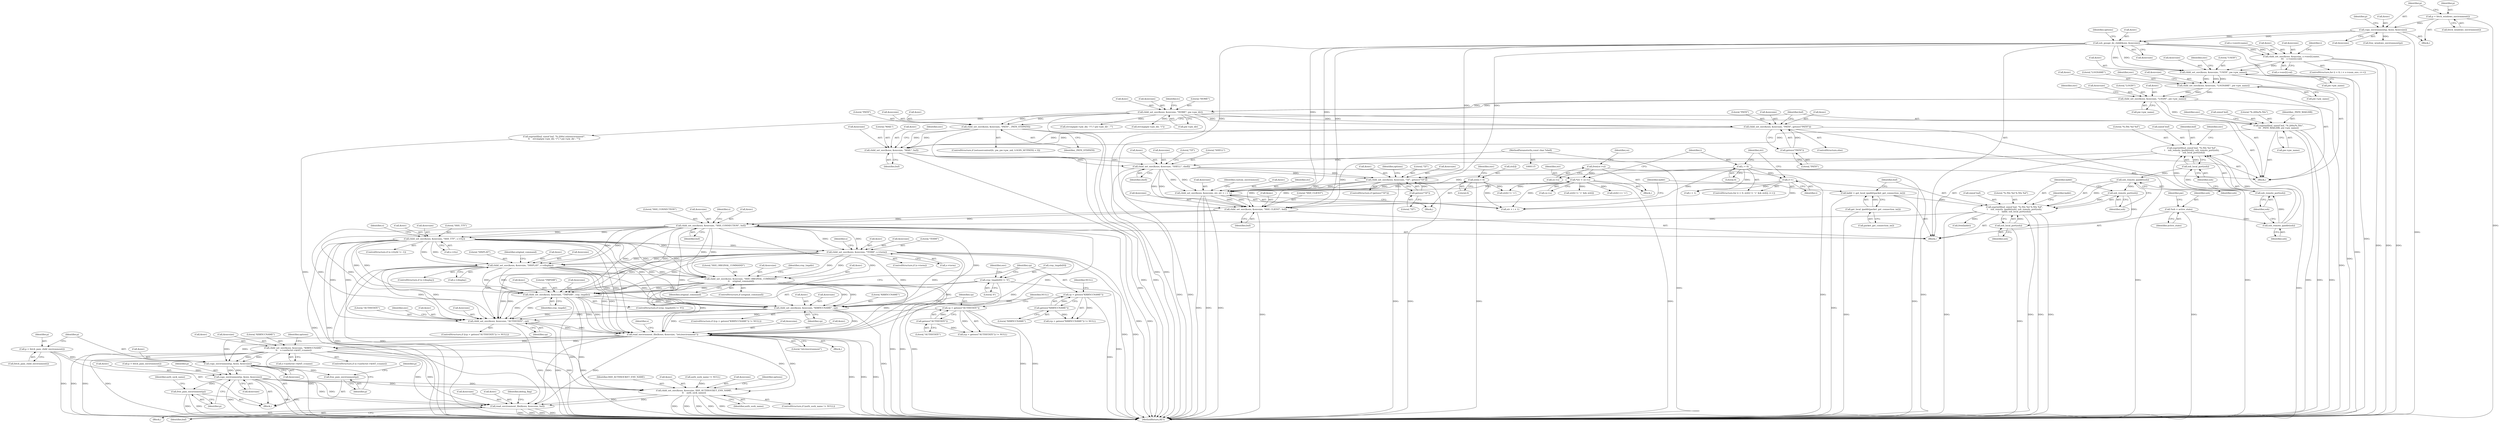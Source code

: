 digraph "0_mindrot_85bdcd7c92fe7ff133bbc4e10a65c91810f88755@API" {
"1000546" [label="(Call,copy_environment(p, &env, &envsize))"];
"1000543" [label="(Call,p = fetch_pam_child_environment())"];
"1000521" [label="(Call,child_set_env(&env, &envsize, \"KRB5CCNAME\",\n\t\t    s->authctxt->krb5_ccname))"];
"1000509" [label="(Call,read_environment_file(&env, &envsize, \"/etc/environment\"))"];
"1000502" [label="(Call,child_set_env(&env, &envsize, \"AUTHSTATE\", cp))"];
"1000406" [label="(Call,child_set_env(&env, &envsize, \"SSH_CONNECTION\", buf))"];
"1000381" [label="(Call,child_set_env(&env, &envsize, \"SSH_CLIENT\", buf))"];
"1000348" [label="(Call,child_set_env(&env, &envsize, str, str + i + 1))"];
"1000284" [label="(Call,child_set_env(&env, &envsize, \"SHELL\", shell))"];
"1000277" [label="(Call,child_set_env(&env, &envsize, \"MAIL\", buf))"];
"1000252" [label="(Call,child_set_env(&env, &envsize, \"PATH\", _PATH_STDPATH))"];
"1000233" [label="(Call,child_set_env(&env, &envsize, \"HOME\", pw->pw_dir))"];
"1000224" [label="(Call,child_set_env(&env, &envsize, \"LOGIN\", pw->pw_name))"];
"1000215" [label="(Call,child_set_env(&env, &envsize, \"LOGNAME\", pw->pw_name))"];
"1000206" [label="(Call,child_set_env(&env, &envsize, \"USER\", pw->pw_name))"];
"1000187" [label="(Call,child_set_env(&env, &envsize, s->env[i].name,\n\t\t\t    s->env[i].val))"];
"1000165" [label="(Call,ssh_gssapi_do_child(&env, &envsize))"];
"1000157" [label="(Call,copy_environment(p, &env, &envsize))"];
"1000154" [label="(Call,p = fetch_windows_environment())"];
"1000260" [label="(Call,child_set_env(&env, &envsize, \"PATH\", getenv(\"PATH\")))"];
"1000266" [label="(Call,getenv(\"PATH\"))"];
"1000268" [label="(Call,snprintf(buf, sizeof buf, \"%.200s/%.50s\",\n\t\t\t _PATH_MAILDIR, pw->pw_name))"];
"1000117" [label="(MethodParameterIn,const char *shell)"];
"1000294" [label="(Call,child_set_env(&env, &envsize, \"TZ\", getenv(\"TZ\")))"];
"1000300" [label="(Call,getenv(\"TZ\"))"];
"1000343" [label="(Call,str[i] = 0)"];
"1000316" [label="(Call,*str = ce->s)"];
"1000364" [label="(Call,free(ce->s))"];
"1000322" [label="(Call,i = 0)"];
"1000334" [label="(Call,i++)"];
"1000370" [label="(Call,snprintf(buf, sizeof buf, \"%.50s %d %d\",\n\t    ssh_remote_ipaddr(ssh), ssh_remote_port(ssh),\n\t    ssh_local_port(ssh)))"];
"1000375" [label="(Call,ssh_remote_ipaddr(ssh))"];
"1000120" [label="(Call,*ssh = active_state)"];
"1000377" [label="(Call,ssh_remote_port(ssh))"];
"1000379" [label="(Call,ssh_local_port(ssh))"];
"1000392" [label="(Call,snprintf(buf, sizeof buf, \"%.50s %d %.50s %d\",\n\t    ssh_remote_ipaddr(ssh), ssh_remote_port(ssh),\n\t    laddr, ssh_local_port(ssh)))"];
"1000397" [label="(Call,ssh_remote_ipaddr(ssh))"];
"1000399" [label="(Call,ssh_remote_port(ssh))"];
"1000388" [label="(Call,laddr = get_local_ipaddr(packet_get_connection_in()))"];
"1000390" [label="(Call,get_local_ipaddr(packet_get_connection_in()))"];
"1000402" [label="(Call,ssh_local_port(ssh))"];
"1000433" [label="(Call,child_set_env(&env, &envsize, \"TERM\", s->term))"];
"1000420" [label="(Call,child_set_env(&env, &envsize, \"SSH_TTY\", s->tty))"];
"1000446" [label="(Call,child_set_env(&env, &envsize, \"DISPLAY\", s->display))"];
"1000470" [label="(Call,child_set_env(&env, &envsize, \"TMPDIR\", cray_tmpdir))"];
"1000457" [label="(Call,child_set_env(&env, &envsize, \"SSH_ORIGINAL_COMMAND\",\n\t\t    original_command))"];
"1000465" [label="(Call,cray_tmpdir[0] != '\0')"];
"1000486" [label="(Call,child_set_env(&env, &envsize, \"KRB5CCNAME\", cp))"];
"1000481" [label="(Call,cp = getenv(\"KRB5CCNAME\"))"];
"1000483" [label="(Call,getenv(\"KRB5CCNAME\"))"];
"1000497" [label="(Call,cp = getenv(\"AUTHSTATE\"))"];
"1000499" [label="(Call,getenv(\"AUTHSTATE\"))"];
"1000552" [label="(Call,free_pam_environment(p))"];
"1000557" [label="(Call,copy_environment(p, &env, &envsize))"];
"1000563" [label="(Call,free_pam_environment(p))"];
"1000569" [label="(Call,child_set_env(&env, &envsize, SSH_AUTHSOCKET_ENV_NAME,\n\t\t    auth_sock_name))"];
"1000601" [label="(Call,read_environment_file(&env, &envsize, buf))"];
"1000449" [label="(Call,&envsize)"];
"1000508" [label="(Identifier,cp)"];
"1000175" [label="(Block,)"];
"1000491" [label="(Literal,\"KRB5CCNAME\")"];
"1000350" [label="(Identifier,env)"];
"1000416" [label="(Identifier,s)"];
"1000161" [label="(Call,&envsize)"];
"1000295" [label="(Call,&env)"];
"1000507" [label="(Literal,\"AUTHSTATE\")"];
"1000305" [label="(Identifier,options)"];
"1000407" [label="(Call,&env)"];
"1000159" [label="(Call,&env)"];
"1000466" [label="(Call,cray_tmpdir[0])"];
"1000233" [label="(Call,child_set_env(&env, &envsize, \"HOME\", pw->pw_dir))"];
"1000235" [label="(Identifier,env)"];
"1000413" [label="(ControlStructure,if (s->ttyfd != -1))"];
"1000120" [label="(Call,*ssh = active_state)"];
"1000552" [label="(Call,free_pam_environment(p))"];
"1000253" [label="(Call,&env)"];
"1000190" [label="(Call,&envsize)"];
"1000431" [label="(Identifier,s)"];
"1000274" [label="(Call,pw->pw_name)"];
"1000374" [label="(Literal,\"%.50s %d %d\")"];
"1000458" [label="(Call,&env)"];
"1000483" [label="(Call,getenv(\"KRB5CCNAME\"))"];
"1000527" [label="(Call,s->authctxt->krb5_ccname)"];
"1000585" [label="(Block,)"];
"1000514" [label="(Literal,\"/etc/environment\")"];
"1000382" [label="(Call,&env)"];
"1000273" [label="(Identifier,_PATH_MAILDIR)"];
"1000473" [label="(Call,&envsize)"];
"1000372" [label="(Call,sizeof buf)"];
"1000370" [label="(Call,snprintf(buf, sizeof buf, \"%.50s %d %d\",\n\t    ssh_remote_ipaddr(ssh), ssh_remote_port(ssh),\n\t    ssh_local_port(ssh)))"];
"1000212" [label="(Call,pw->pw_name)"];
"1000511" [label="(Identifier,env)"];
"1000269" [label="(Identifier,buf)"];
"1000220" [label="(Literal,\"LOGNAME\")"];
"1000209" [label="(Call,&envsize)"];
"1000347" [label="(Literal,0)"];
"1000500" [label="(Literal,\"AUTHSTATE\")"];
"1000567" [label="(Identifier,auth_sock_name)"];
"1000277" [label="(Call,child_set_env(&env, &envsize, \"MAIL\", buf))"];
"1000376" [label="(Identifier,ssh)"];
"1000421" [label="(Call,&env)"];
"1000242" [label="(ControlStructure,if (setusercontext(lc, pw, pw->pw_uid, LOGIN_SETPATH) < 0))"];
"1000279" [label="(Identifier,env)"];
"1000392" [label="(Call,snprintf(buf, sizeof buf, \"%.50s %d %.50s %d\",\n\t    ssh_remote_ipaddr(ssh), ssh_remote_port(ssh),\n\t    laddr, ssh_local_port(ssh)))"];
"1000234" [label="(Call,&env)"];
"1000403" [label="(Identifier,ssh)"];
"1000481" [label="(Call,cp = getenv(\"KRB5CCNAME\"))"];
"1000187" [label="(Call,child_set_env(&env, &envsize, s->env[i].name,\n\t\t\t    s->env[i].val))"];
"1000387" [label="(Identifier,buf)"];
"1000495" [label="(ControlStructure,if ((cp = getenv(\"AUTHSTATE\")) != NULL))"];
"1000294" [label="(Call,child_set_env(&env, &envsize, \"TZ\", getenv(\"TZ\")))"];
"1000351" [label="(Call,&envsize)"];
"1000343" [label="(Call,str[i] = 0)"];
"1000402" [label="(Call,ssh_local_port(ssh))"];
"1000393" [label="(Identifier,buf)"];
"1000482" [label="(Identifier,cp)"];
"1000462" [label="(Literal,\"SSH_ORIGINAL_COMMAND\")"];
"1000498" [label="(Identifier,cp)"];
"1000604" [label="(Call,&envsize)"];
"1000325" [label="(Call,str[i] != '=' && str[i])"];
"1000261" [label="(Call,&env)"];
"1000326" [label="(Call,str[i] != '=')"];
"1000122" [label="(Identifier,active_state)"];
"1000543" [label="(Call,p = fetch_pam_child_environment())"];
"1000155" [label="(Identifier,p)"];
"1000442" [label="(ControlStructure,if (s->display))"];
"1000545" [label="(Call,fetch_pam_child_environment())"];
"1000412" [label="(Identifier,buf)"];
"1000444" [label="(Identifier,s)"];
"1000570" [label="(Call,&env)"];
"1000548" [label="(Call,&env)"];
"1000217" [label="(Identifier,env)"];
"1000586" [label="(Call,snprintf(buf, sizeof buf, \"%.200s/.ssh/environment\",\n\t\t    strcmp(pw->pw_dir, \"/\") ? pw->pw_dir : \"\"))"];
"1000270" [label="(Call,sizeof buf)"];
"1000379" [label="(Call,ssh_local_port(ssh))"];
"1000334" [label="(Call,i++)"];
"1000360" [label="(Identifier,custom_environment)"];
"1000364" [label="(Call,free(ce->s))"];
"1000522" [label="(Call,&env)"];
"1000420" [label="(Call,child_set_env(&env, &envsize, \"SSH_TTY\", s->tty))"];
"1000206" [label="(Call,child_set_env(&env, &envsize, \"USER\", pw->pw_name))"];
"1000300" [label="(Call,getenv(\"TZ\"))"];
"1000559" [label="(Call,&env)"];
"1000521" [label="(Call,child_set_env(&env, &envsize, \"KRB5CCNAME\",\n\t\t    s->authctxt->krb5_ccname))"];
"1000524" [label="(Call,&envsize)"];
"1000121" [label="(Identifier,ssh)"];
"1000267" [label="(Literal,\"PATH\")"];
"1000566" [label="(Call,auth_sock_name != NULL)"];
"1000391" [label="(Call,packet_get_connection_in())"];
"1000471" [label="(Call,&env)"];
"1000280" [label="(Call,&envsize)"];
"1000258" [label="(Identifier,_PATH_STDPATH)"];
"1000555" [label="(Identifier,p)"];
"1000465" [label="(Call,cray_tmpdir[0] != '\0')"];
"1000323" [label="(Identifier,i)"];
"1000463" [label="(Identifier,original_command)"];
"1000398" [label="(Identifier,ssh)"];
"1000390" [label="(Call,get_local_ipaddr(packet_get_connection_in()))"];
"1000317" [label="(Identifier,str)"];
"1000165" [label="(Call,ssh_gssapi_do_child(&env, &envsize))"];
"1000575" [label="(Identifier,auth_sock_name)"];
"1000572" [label="(Call,&envsize)"];
"1000284" [label="(Call,child_set_env(&env, &envsize, \"SHELL\", shell))"];
"1000156" [label="(Call,fetch_windows_environment())"];
"1000399" [label="(Call,ssh_remote_port(ssh))"];
"1000434" [label="(Call,&env)"];
"1000553" [label="(Identifier,p)"];
"1000239" [label="(Call,pw->pw_dir)"];
"1000337" [label="(Call,str[i] == '=')"];
"1000265" [label="(Literal,\"PATH\")"];
"1000550" [label="(Call,&envsize)"];
"1000423" [label="(Call,&envsize)"];
"1000446" [label="(Call,child_set_env(&env, &envsize, \"DISPLAY\", s->display))"];
"1000546" [label="(Call,copy_environment(p, &env, &envsize))"];
"1000283" [label="(Identifier,buf)"];
"1000324" [label="(Literal,0)"];
"1000168" [label="(Call,&envsize)"];
"1000501" [label="(Identifier,NULL)"];
"1000452" [label="(Call,s->display)"];
"1000381" [label="(Call,child_set_env(&env, &envsize, \"SSH_CLIENT\", buf))"];
"1000502" [label="(Call,child_set_env(&env, &envsize, \"AUTHSTATE\", cp))"];
"1000557" [label="(Call,copy_environment(p, &env, &envsize))"];
"1000579" [label="(Identifier,options)"];
"1000460" [label="(Call,&envsize)"];
"1000164" [label="(Identifier,p)"];
"1000227" [label="(Call,&envsize)"];
"1000386" [label="(Literal,\"SSH_CLIENT\")"];
"1000547" [label="(Identifier,p)"];
"1000389" [label="(Identifier,laddr)"];
"1000236" [label="(Call,&envsize)"];
"1000154" [label="(Call,p = fetch_windows_environment())"];
"1000186" [label="(Identifier,i)"];
"1000230" [label="(Call,pw->pw_name)"];
"1000365" [label="(Call,ce->s)"];
"1000425" [label="(Literal,\"SSH_TTY\")"];
"1000475" [label="(Literal,\"TMPDIR\")"];
"1000406" [label="(Call,child_set_env(&env, &envsize, \"SSH_CONNECTION\", buf))"];
"1000263" [label="(Call,&envsize)"];
"1000499" [label="(Call,getenv(\"AUTHSTATE\"))"];
"1000404" [label="(Call,free(laddr))"];
"1000541" [label="(Block,)"];
"1000384" [label="(Call,&envsize)"];
"1000574" [label="(Identifier,SSH_AUTHSOCKET_ENV_NAME)"];
"1000371" [label="(Identifier,buf)"];
"1000375" [label="(Call,ssh_remote_ipaddr(ssh))"];
"1000479" [label="(ControlStructure,if ((cp = getenv(\"KRB5CCNAME\")) != NULL))"];
"1000342" [label="(Block,)"];
"1000401" [label="(Identifier,laddr)"];
"1000166" [label="(Call,&env)"];
"1000480" [label="(Call,(cp = getenv(\"KRB5CCNAME\")) != NULL)"];
"1000469" [label="(Literal,'\0')"];
"1000518" [label="(Identifier,s)"];
"1000405" [label="(Identifier,laddr)"];
"1000426" [label="(Call,s->tty)"];
"1000282" [label="(Literal,\"MAIL\")"];
"1000285" [label="(Call,&env)"];
"1000380" [label="(Identifier,ssh)"];
"1000492" [label="(Identifier,cp)"];
"1000526" [label="(Literal,\"KRB5CCNAME\")"];
"1000476" [label="(Identifier,cray_tmpdir)"];
"1000484" [label="(Literal,\"KRB5CCNAME\")"];
"1000377" [label="(Call,ssh_remote_port(ssh))"];
"1000260" [label="(Call,child_set_env(&env, &envsize, \"PATH\", getenv(\"PATH\")))"];
"1000497" [label="(Call,cp = getenv(\"AUTHSTATE\"))"];
"1000130" [label="(Identifier,pw)"];
"1000378" [label="(Identifier,ssh)"];
"1000554" [label="(Call,p = fetch_pam_environment())"];
"1000411" [label="(Literal,\"SSH_CONNECTION\")"];
"1000245" [label="(Identifier,lc)"];
"1000509" [label="(Call,read_environment_file(&env, &envsize, \"/etc/environment\"))"];
"1000564" [label="(Identifier,p)"];
"1000287" [label="(Call,&envsize)"];
"1000436" [label="(Call,&envsize)"];
"1000433" [label="(Call,child_set_env(&env, &envsize, \"TERM\", s->term))"];
"1000602" [label="(Call,&env)"];
"1000438" [label="(Literal,\"TERM\")"];
"1000349" [label="(Call,&env)"];
"1000229" [label="(Literal,\"LOGIN\")"];
"1000335" [label="(Identifier,i)"];
"1000344" [label="(Call,str[i])"];
"1000472" [label="(Identifier,env)"];
"1000173" [label="(Identifier,options)"];
"1000328" [label="(Identifier,str)"];
"1000301" [label="(Literal,\"TZ\")"];
"1000192" [label="(Call,s->env[i].name)"];
"1000400" [label="(Identifier,ssh)"];
"1000451" [label="(Literal,\"DISPLAY\")"];
"1000238" [label="(Literal,\"HOME\")"];
"1000272" [label="(Literal,\"%.200s/%.50s\")"];
"1000467" [label="(Identifier,cray_tmpdir)"];
"1000163" [label="(Call,free_windows_environment(p))"];
"1000199" [label="(Call,s->env[i].val)"];
"1000456" [label="(Identifier,original_command)"];
"1000158" [label="(Identifier,p)"];
"1000293" [label="(Literal,\"TZ\")"];
"1000394" [label="(Call,sizeof buf)"];
"1000544" [label="(Identifier,p)"];
"1000457" [label="(Call,child_set_env(&env, &envsize, \"SSH_ORIGINAL_COMMAND\",\n\t\t    original_command))"];
"1000224" [label="(Call,child_set_env(&env, &envsize, \"LOGIN\", pw->pw_name))"];
"1000211" [label="(Literal,\"USER\")"];
"1000356" [label="(Call,i + 1)"];
"1000383" [label="(Identifier,env)"];
"1000322" [label="(Call,i = 0)"];
"1000565" [label="(ControlStructure,if (auth_sock_name != NULL))"];
"1000591" [label="(Call,strcmp(pw->pw_dir, \"/\") ? pw->pw_dir : \"\")"];
"1000117" [label="(MethodParameterIn,const char *shell)"];
"1000226" [label="(Identifier,env)"];
"1000601" [label="(Call,read_environment_file(&env, &envsize, buf))"];
"1000321" [label="(ControlStructure,for (i = 0; str[i] != '=' && str[i]; i++))"];
"1000515" [label="(ControlStructure,if (s->authctxt->krb5_ccname))"];
"1000630" [label="(MethodReturn,RET)"];
"1000118" [label="(Block,)"];
"1000266" [label="(Call,getenv(\"PATH\"))"];
"1000289" [label="(Literal,\"SHELL\")"];
"1000512" [label="(Call,&envsize)"];
"1000409" [label="(Call,&envsize)"];
"1000218" [label="(Call,&envsize)"];
"1000176" [label="(ControlStructure,for (i = 0; i < s->num_env; i++))"];
"1000353" [label="(Identifier,str)"];
"1000318" [label="(Call,ce->s)"];
"1000493" [label="(Block,)"];
"1000503" [label="(Call,&env)"];
"1000216" [label="(Call,&env)"];
"1000558" [label="(Identifier,p)"];
"1000486" [label="(Call,child_set_env(&env, &envsize, \"KRB5CCNAME\", cp))"];
"1000487" [label="(Call,&env)"];
"1000606" [label="(Identifier,buf)"];
"1000278" [label="(Call,&env)"];
"1000569" [label="(Call,child_set_env(&env, &envsize, SSH_AUTHSOCKET_ENV_NAME,\n\t\t    auth_sock_name))"];
"1000489" [label="(Call,&envsize)"];
"1000221" [label="(Call,pw->pw_name)"];
"1000215" [label="(Call,child_set_env(&env, &envsize, \"LOGNAME\", pw->pw_name))"];
"1000447" [label="(Call,&env)"];
"1000608" [label="(Identifier,debug_flag)"];
"1000485" [label="(Identifier,NULL)"];
"1000369" [label="(Identifier,ce)"];
"1000157" [label="(Call,copy_environment(p, &env, &envsize))"];
"1000535" [label="(Identifier,options)"];
"1000257" [label="(Literal,\"PATH\")"];
"1000310" [label="(Block,)"];
"1000225" [label="(Call,&env)"];
"1000592" [label="(Call,strcmp(pw->pw_dir, \"/\"))"];
"1000510" [label="(Call,&env)"];
"1000207" [label="(Call,&env)"];
"1000464" [label="(ControlStructure,if (cray_tmpdir[0] != '\0'))"];
"1000397" [label="(Call,ssh_remote_ipaddr(ssh))"];
"1000299" [label="(Literal,\"TZ\")"];
"1000470" [label="(Call,child_set_env(&env, &envsize, \"TMPDIR\", cray_tmpdir))"];
"1000561" [label="(Call,&envsize)"];
"1000152" [label="(Block,)"];
"1000455" [label="(ControlStructure,if (original_command))"];
"1000297" [label="(Call,&envsize)"];
"1000388" [label="(Call,laddr = get_local_ipaddr(packet_get_connection_in()))"];
"1000429" [label="(ControlStructure,if (s->term))"];
"1000396" [label="(Literal,\"%.50s %d %.50s %d\")"];
"1000291" [label="(ControlStructure,if (getenv(\"TZ\")))"];
"1000505" [label="(Call,&envsize)"];
"1000348" [label="(Call,child_set_env(&env, &envsize, str, str + i + 1))"];
"1000286" [label="(Identifier,env)"];
"1000563" [label="(Call,free_pam_environment(p))"];
"1000290" [label="(Identifier,shell)"];
"1000259" [label="(ControlStructure,else)"];
"1000188" [label="(Call,&env)"];
"1000354" [label="(Call,str + i + 1)"];
"1000268" [label="(Call,snprintf(buf, sizeof buf, \"%.200s/%.50s\",\n\t\t\t _PATH_MAILDIR, pw->pw_name))"];
"1000316" [label="(Call,*str = ce->s)"];
"1000439" [label="(Call,s->term)"];
"1000252" [label="(Call,child_set_env(&env, &envsize, \"PATH\", _PATH_STDPATH))"];
"1000496" [label="(Call,(cp = getenv(\"AUTHSTATE\")) != NULL)"];
"1000255" [label="(Call,&envsize)"];
"1000546" -> "1000541"  [label="AST: "];
"1000546" -> "1000550"  [label="CFG: "];
"1000547" -> "1000546"  [label="AST: "];
"1000548" -> "1000546"  [label="AST: "];
"1000550" -> "1000546"  [label="AST: "];
"1000553" -> "1000546"  [label="CFG: "];
"1000543" -> "1000546"  [label="DDG: "];
"1000521" -> "1000546"  [label="DDG: "];
"1000521" -> "1000546"  [label="DDG: "];
"1000509" -> "1000546"  [label="DDG: "];
"1000509" -> "1000546"  [label="DDG: "];
"1000546" -> "1000552"  [label="DDG: "];
"1000546" -> "1000557"  [label="DDG: "];
"1000546" -> "1000557"  [label="DDG: "];
"1000543" -> "1000541"  [label="AST: "];
"1000543" -> "1000545"  [label="CFG: "];
"1000544" -> "1000543"  [label="AST: "];
"1000545" -> "1000543"  [label="AST: "];
"1000547" -> "1000543"  [label="CFG: "];
"1000543" -> "1000630"  [label="DDG: "];
"1000521" -> "1000515"  [label="AST: "];
"1000521" -> "1000527"  [label="CFG: "];
"1000522" -> "1000521"  [label="AST: "];
"1000524" -> "1000521"  [label="AST: "];
"1000526" -> "1000521"  [label="AST: "];
"1000527" -> "1000521"  [label="AST: "];
"1000535" -> "1000521"  [label="CFG: "];
"1000521" -> "1000630"  [label="DDG: "];
"1000521" -> "1000630"  [label="DDG: "];
"1000521" -> "1000630"  [label="DDG: "];
"1000521" -> "1000630"  [label="DDG: "];
"1000509" -> "1000521"  [label="DDG: "];
"1000509" -> "1000521"  [label="DDG: "];
"1000521" -> "1000569"  [label="DDG: "];
"1000521" -> "1000569"  [label="DDG: "];
"1000521" -> "1000601"  [label="DDG: "];
"1000521" -> "1000601"  [label="DDG: "];
"1000509" -> "1000493"  [label="AST: "];
"1000509" -> "1000514"  [label="CFG: "];
"1000510" -> "1000509"  [label="AST: "];
"1000512" -> "1000509"  [label="AST: "];
"1000514" -> "1000509"  [label="AST: "];
"1000518" -> "1000509"  [label="CFG: "];
"1000509" -> "1000630"  [label="DDG: "];
"1000509" -> "1000630"  [label="DDG: "];
"1000509" -> "1000630"  [label="DDG: "];
"1000502" -> "1000509"  [label="DDG: "];
"1000502" -> "1000509"  [label="DDG: "];
"1000406" -> "1000509"  [label="DDG: "];
"1000406" -> "1000509"  [label="DDG: "];
"1000433" -> "1000509"  [label="DDG: "];
"1000433" -> "1000509"  [label="DDG: "];
"1000446" -> "1000509"  [label="DDG: "];
"1000446" -> "1000509"  [label="DDG: "];
"1000470" -> "1000509"  [label="DDG: "];
"1000470" -> "1000509"  [label="DDG: "];
"1000486" -> "1000509"  [label="DDG: "];
"1000486" -> "1000509"  [label="DDG: "];
"1000420" -> "1000509"  [label="DDG: "];
"1000420" -> "1000509"  [label="DDG: "];
"1000457" -> "1000509"  [label="DDG: "];
"1000457" -> "1000509"  [label="DDG: "];
"1000509" -> "1000569"  [label="DDG: "];
"1000509" -> "1000569"  [label="DDG: "];
"1000509" -> "1000601"  [label="DDG: "];
"1000509" -> "1000601"  [label="DDG: "];
"1000502" -> "1000495"  [label="AST: "];
"1000502" -> "1000508"  [label="CFG: "];
"1000503" -> "1000502"  [label="AST: "];
"1000505" -> "1000502"  [label="AST: "];
"1000507" -> "1000502"  [label="AST: "];
"1000508" -> "1000502"  [label="AST: "];
"1000511" -> "1000502"  [label="CFG: "];
"1000502" -> "1000630"  [label="DDG: "];
"1000502" -> "1000630"  [label="DDG: "];
"1000406" -> "1000502"  [label="DDG: "];
"1000406" -> "1000502"  [label="DDG: "];
"1000433" -> "1000502"  [label="DDG: "];
"1000433" -> "1000502"  [label="DDG: "];
"1000446" -> "1000502"  [label="DDG: "];
"1000446" -> "1000502"  [label="DDG: "];
"1000470" -> "1000502"  [label="DDG: "];
"1000470" -> "1000502"  [label="DDG: "];
"1000486" -> "1000502"  [label="DDG: "];
"1000486" -> "1000502"  [label="DDG: "];
"1000420" -> "1000502"  [label="DDG: "];
"1000420" -> "1000502"  [label="DDG: "];
"1000457" -> "1000502"  [label="DDG: "];
"1000457" -> "1000502"  [label="DDG: "];
"1000497" -> "1000502"  [label="DDG: "];
"1000406" -> "1000118"  [label="AST: "];
"1000406" -> "1000412"  [label="CFG: "];
"1000407" -> "1000406"  [label="AST: "];
"1000409" -> "1000406"  [label="AST: "];
"1000411" -> "1000406"  [label="AST: "];
"1000412" -> "1000406"  [label="AST: "];
"1000416" -> "1000406"  [label="CFG: "];
"1000406" -> "1000630"  [label="DDG: "];
"1000406" -> "1000630"  [label="DDG: "];
"1000381" -> "1000406"  [label="DDG: "];
"1000381" -> "1000406"  [label="DDG: "];
"1000392" -> "1000406"  [label="DDG: "];
"1000406" -> "1000420"  [label="DDG: "];
"1000406" -> "1000420"  [label="DDG: "];
"1000406" -> "1000433"  [label="DDG: "];
"1000406" -> "1000433"  [label="DDG: "];
"1000406" -> "1000446"  [label="DDG: "];
"1000406" -> "1000446"  [label="DDG: "];
"1000406" -> "1000457"  [label="DDG: "];
"1000406" -> "1000457"  [label="DDG: "];
"1000406" -> "1000470"  [label="DDG: "];
"1000406" -> "1000470"  [label="DDG: "];
"1000406" -> "1000486"  [label="DDG: "];
"1000406" -> "1000486"  [label="DDG: "];
"1000381" -> "1000118"  [label="AST: "];
"1000381" -> "1000387"  [label="CFG: "];
"1000382" -> "1000381"  [label="AST: "];
"1000384" -> "1000381"  [label="AST: "];
"1000386" -> "1000381"  [label="AST: "];
"1000387" -> "1000381"  [label="AST: "];
"1000389" -> "1000381"  [label="CFG: "];
"1000381" -> "1000630"  [label="DDG: "];
"1000348" -> "1000381"  [label="DDG: "];
"1000348" -> "1000381"  [label="DDG: "];
"1000284" -> "1000381"  [label="DDG: "];
"1000284" -> "1000381"  [label="DDG: "];
"1000165" -> "1000381"  [label="DDG: "];
"1000165" -> "1000381"  [label="DDG: "];
"1000294" -> "1000381"  [label="DDG: "];
"1000294" -> "1000381"  [label="DDG: "];
"1000370" -> "1000381"  [label="DDG: "];
"1000348" -> "1000342"  [label="AST: "];
"1000348" -> "1000354"  [label="CFG: "];
"1000349" -> "1000348"  [label="AST: "];
"1000351" -> "1000348"  [label="AST: "];
"1000353" -> "1000348"  [label="AST: "];
"1000354" -> "1000348"  [label="AST: "];
"1000360" -> "1000348"  [label="CFG: "];
"1000348" -> "1000630"  [label="DDG: "];
"1000348" -> "1000630"  [label="DDG: "];
"1000348" -> "1000630"  [label="DDG: "];
"1000284" -> "1000348"  [label="DDG: "];
"1000284" -> "1000348"  [label="DDG: "];
"1000165" -> "1000348"  [label="DDG: "];
"1000165" -> "1000348"  [label="DDG: "];
"1000294" -> "1000348"  [label="DDG: "];
"1000294" -> "1000348"  [label="DDG: "];
"1000343" -> "1000348"  [label="DDG: "];
"1000316" -> "1000348"  [label="DDG: "];
"1000322" -> "1000348"  [label="DDG: "];
"1000334" -> "1000348"  [label="DDG: "];
"1000284" -> "1000175"  [label="AST: "];
"1000284" -> "1000290"  [label="CFG: "];
"1000285" -> "1000284"  [label="AST: "];
"1000287" -> "1000284"  [label="AST: "];
"1000289" -> "1000284"  [label="AST: "];
"1000290" -> "1000284"  [label="AST: "];
"1000293" -> "1000284"  [label="CFG: "];
"1000284" -> "1000630"  [label="DDG: "];
"1000284" -> "1000630"  [label="DDG: "];
"1000277" -> "1000284"  [label="DDG: "];
"1000277" -> "1000284"  [label="DDG: "];
"1000117" -> "1000284"  [label="DDG: "];
"1000284" -> "1000294"  [label="DDG: "];
"1000284" -> "1000294"  [label="DDG: "];
"1000277" -> "1000175"  [label="AST: "];
"1000277" -> "1000283"  [label="CFG: "];
"1000278" -> "1000277"  [label="AST: "];
"1000280" -> "1000277"  [label="AST: "];
"1000282" -> "1000277"  [label="AST: "];
"1000283" -> "1000277"  [label="AST: "];
"1000286" -> "1000277"  [label="CFG: "];
"1000277" -> "1000630"  [label="DDG: "];
"1000252" -> "1000277"  [label="DDG: "];
"1000252" -> "1000277"  [label="DDG: "];
"1000260" -> "1000277"  [label="DDG: "];
"1000260" -> "1000277"  [label="DDG: "];
"1000268" -> "1000277"  [label="DDG: "];
"1000252" -> "1000242"  [label="AST: "];
"1000252" -> "1000258"  [label="CFG: "];
"1000253" -> "1000252"  [label="AST: "];
"1000255" -> "1000252"  [label="AST: "];
"1000257" -> "1000252"  [label="AST: "];
"1000258" -> "1000252"  [label="AST: "];
"1000269" -> "1000252"  [label="CFG: "];
"1000252" -> "1000630"  [label="DDG: "];
"1000252" -> "1000630"  [label="DDG: "];
"1000233" -> "1000252"  [label="DDG: "];
"1000233" -> "1000252"  [label="DDG: "];
"1000233" -> "1000175"  [label="AST: "];
"1000233" -> "1000239"  [label="CFG: "];
"1000234" -> "1000233"  [label="AST: "];
"1000236" -> "1000233"  [label="AST: "];
"1000238" -> "1000233"  [label="AST: "];
"1000239" -> "1000233"  [label="AST: "];
"1000245" -> "1000233"  [label="CFG: "];
"1000233" -> "1000630"  [label="DDG: "];
"1000233" -> "1000630"  [label="DDG: "];
"1000224" -> "1000233"  [label="DDG: "];
"1000224" -> "1000233"  [label="DDG: "];
"1000233" -> "1000260"  [label="DDG: "];
"1000233" -> "1000260"  [label="DDG: "];
"1000233" -> "1000586"  [label="DDG: "];
"1000233" -> "1000592"  [label="DDG: "];
"1000233" -> "1000591"  [label="DDG: "];
"1000224" -> "1000175"  [label="AST: "];
"1000224" -> "1000230"  [label="CFG: "];
"1000225" -> "1000224"  [label="AST: "];
"1000227" -> "1000224"  [label="AST: "];
"1000229" -> "1000224"  [label="AST: "];
"1000230" -> "1000224"  [label="AST: "];
"1000235" -> "1000224"  [label="CFG: "];
"1000224" -> "1000630"  [label="DDG: "];
"1000215" -> "1000224"  [label="DDG: "];
"1000215" -> "1000224"  [label="DDG: "];
"1000215" -> "1000224"  [label="DDG: "];
"1000224" -> "1000268"  [label="DDG: "];
"1000215" -> "1000175"  [label="AST: "];
"1000215" -> "1000221"  [label="CFG: "];
"1000216" -> "1000215"  [label="AST: "];
"1000218" -> "1000215"  [label="AST: "];
"1000220" -> "1000215"  [label="AST: "];
"1000221" -> "1000215"  [label="AST: "];
"1000226" -> "1000215"  [label="CFG: "];
"1000215" -> "1000630"  [label="DDG: "];
"1000206" -> "1000215"  [label="DDG: "];
"1000206" -> "1000215"  [label="DDG: "];
"1000206" -> "1000215"  [label="DDG: "];
"1000206" -> "1000175"  [label="AST: "];
"1000206" -> "1000212"  [label="CFG: "];
"1000207" -> "1000206"  [label="AST: "];
"1000209" -> "1000206"  [label="AST: "];
"1000211" -> "1000206"  [label="AST: "];
"1000212" -> "1000206"  [label="AST: "];
"1000217" -> "1000206"  [label="CFG: "];
"1000206" -> "1000630"  [label="DDG: "];
"1000187" -> "1000206"  [label="DDG: "];
"1000187" -> "1000206"  [label="DDG: "];
"1000165" -> "1000206"  [label="DDG: "];
"1000165" -> "1000206"  [label="DDG: "];
"1000187" -> "1000176"  [label="AST: "];
"1000187" -> "1000199"  [label="CFG: "];
"1000188" -> "1000187"  [label="AST: "];
"1000190" -> "1000187"  [label="AST: "];
"1000192" -> "1000187"  [label="AST: "];
"1000199" -> "1000187"  [label="AST: "];
"1000186" -> "1000187"  [label="CFG: "];
"1000187" -> "1000630"  [label="DDG: "];
"1000187" -> "1000630"  [label="DDG: "];
"1000187" -> "1000630"  [label="DDG: "];
"1000165" -> "1000187"  [label="DDG: "];
"1000165" -> "1000187"  [label="DDG: "];
"1000165" -> "1000118"  [label="AST: "];
"1000165" -> "1000168"  [label="CFG: "];
"1000166" -> "1000165"  [label="AST: "];
"1000168" -> "1000165"  [label="AST: "];
"1000173" -> "1000165"  [label="CFG: "];
"1000165" -> "1000630"  [label="DDG: "];
"1000157" -> "1000165"  [label="DDG: "];
"1000157" -> "1000165"  [label="DDG: "];
"1000165" -> "1000294"  [label="DDG: "];
"1000165" -> "1000294"  [label="DDG: "];
"1000157" -> "1000152"  [label="AST: "];
"1000157" -> "1000161"  [label="CFG: "];
"1000158" -> "1000157"  [label="AST: "];
"1000159" -> "1000157"  [label="AST: "];
"1000161" -> "1000157"  [label="AST: "];
"1000164" -> "1000157"  [label="CFG: "];
"1000157" -> "1000630"  [label="DDG: "];
"1000154" -> "1000157"  [label="DDG: "];
"1000157" -> "1000163"  [label="DDG: "];
"1000154" -> "1000152"  [label="AST: "];
"1000154" -> "1000156"  [label="CFG: "];
"1000155" -> "1000154"  [label="AST: "];
"1000156" -> "1000154"  [label="AST: "];
"1000158" -> "1000154"  [label="CFG: "];
"1000154" -> "1000630"  [label="DDG: "];
"1000260" -> "1000259"  [label="AST: "];
"1000260" -> "1000266"  [label="CFG: "];
"1000261" -> "1000260"  [label="AST: "];
"1000263" -> "1000260"  [label="AST: "];
"1000265" -> "1000260"  [label="AST: "];
"1000266" -> "1000260"  [label="AST: "];
"1000269" -> "1000260"  [label="CFG: "];
"1000260" -> "1000630"  [label="DDG: "];
"1000260" -> "1000630"  [label="DDG: "];
"1000266" -> "1000260"  [label="DDG: "];
"1000266" -> "1000267"  [label="CFG: "];
"1000267" -> "1000266"  [label="AST: "];
"1000268" -> "1000175"  [label="AST: "];
"1000268" -> "1000274"  [label="CFG: "];
"1000269" -> "1000268"  [label="AST: "];
"1000270" -> "1000268"  [label="AST: "];
"1000272" -> "1000268"  [label="AST: "];
"1000273" -> "1000268"  [label="AST: "];
"1000274" -> "1000268"  [label="AST: "];
"1000279" -> "1000268"  [label="CFG: "];
"1000268" -> "1000630"  [label="DDG: "];
"1000268" -> "1000630"  [label="DDG: "];
"1000268" -> "1000630"  [label="DDG: "];
"1000117" -> "1000115"  [label="AST: "];
"1000117" -> "1000630"  [label="DDG: "];
"1000294" -> "1000291"  [label="AST: "];
"1000294" -> "1000300"  [label="CFG: "];
"1000295" -> "1000294"  [label="AST: "];
"1000297" -> "1000294"  [label="AST: "];
"1000299" -> "1000294"  [label="AST: "];
"1000300" -> "1000294"  [label="AST: "];
"1000305" -> "1000294"  [label="CFG: "];
"1000294" -> "1000630"  [label="DDG: "];
"1000294" -> "1000630"  [label="DDG: "];
"1000300" -> "1000294"  [label="DDG: "];
"1000300" -> "1000301"  [label="CFG: "];
"1000301" -> "1000300"  [label="AST: "];
"1000343" -> "1000342"  [label="AST: "];
"1000343" -> "1000347"  [label="CFG: "];
"1000344" -> "1000343"  [label="AST: "];
"1000347" -> "1000343"  [label="AST: "];
"1000350" -> "1000343"  [label="CFG: "];
"1000343" -> "1000630"  [label="DDG: "];
"1000343" -> "1000326"  [label="DDG: "];
"1000343" -> "1000354"  [label="DDG: "];
"1000316" -> "1000310"  [label="AST: "];
"1000316" -> "1000318"  [label="CFG: "];
"1000317" -> "1000316"  [label="AST: "];
"1000318" -> "1000316"  [label="AST: "];
"1000323" -> "1000316"  [label="CFG: "];
"1000316" -> "1000630"  [label="DDG: "];
"1000364" -> "1000316"  [label="DDG: "];
"1000316" -> "1000326"  [label="DDG: "];
"1000316" -> "1000325"  [label="DDG: "];
"1000316" -> "1000337"  [label="DDG: "];
"1000316" -> "1000354"  [label="DDG: "];
"1000364" -> "1000310"  [label="AST: "];
"1000364" -> "1000365"  [label="CFG: "];
"1000365" -> "1000364"  [label="AST: "];
"1000369" -> "1000364"  [label="CFG: "];
"1000364" -> "1000630"  [label="DDG: "];
"1000322" -> "1000321"  [label="AST: "];
"1000322" -> "1000324"  [label="CFG: "];
"1000323" -> "1000322"  [label="AST: "];
"1000324" -> "1000322"  [label="AST: "];
"1000328" -> "1000322"  [label="CFG: "];
"1000322" -> "1000630"  [label="DDG: "];
"1000322" -> "1000334"  [label="DDG: "];
"1000322" -> "1000354"  [label="DDG: "];
"1000322" -> "1000356"  [label="DDG: "];
"1000334" -> "1000321"  [label="AST: "];
"1000334" -> "1000335"  [label="CFG: "];
"1000335" -> "1000334"  [label="AST: "];
"1000328" -> "1000334"  [label="CFG: "];
"1000334" -> "1000630"  [label="DDG: "];
"1000334" -> "1000354"  [label="DDG: "];
"1000334" -> "1000356"  [label="DDG: "];
"1000370" -> "1000118"  [label="AST: "];
"1000370" -> "1000379"  [label="CFG: "];
"1000371" -> "1000370"  [label="AST: "];
"1000372" -> "1000370"  [label="AST: "];
"1000374" -> "1000370"  [label="AST: "];
"1000375" -> "1000370"  [label="AST: "];
"1000377" -> "1000370"  [label="AST: "];
"1000379" -> "1000370"  [label="AST: "];
"1000383" -> "1000370"  [label="CFG: "];
"1000370" -> "1000630"  [label="DDG: "];
"1000375" -> "1000370"  [label="DDG: "];
"1000377" -> "1000370"  [label="DDG: "];
"1000379" -> "1000370"  [label="DDG: "];
"1000375" -> "1000376"  [label="CFG: "];
"1000376" -> "1000375"  [label="AST: "];
"1000378" -> "1000375"  [label="CFG: "];
"1000120" -> "1000375"  [label="DDG: "];
"1000375" -> "1000377"  [label="DDG: "];
"1000120" -> "1000118"  [label="AST: "];
"1000120" -> "1000122"  [label="CFG: "];
"1000121" -> "1000120"  [label="AST: "];
"1000122" -> "1000120"  [label="AST: "];
"1000130" -> "1000120"  [label="CFG: "];
"1000120" -> "1000630"  [label="DDG: "];
"1000377" -> "1000378"  [label="CFG: "];
"1000378" -> "1000377"  [label="AST: "];
"1000380" -> "1000377"  [label="CFG: "];
"1000377" -> "1000379"  [label="DDG: "];
"1000379" -> "1000380"  [label="CFG: "];
"1000380" -> "1000379"  [label="AST: "];
"1000379" -> "1000397"  [label="DDG: "];
"1000392" -> "1000118"  [label="AST: "];
"1000392" -> "1000402"  [label="CFG: "];
"1000393" -> "1000392"  [label="AST: "];
"1000394" -> "1000392"  [label="AST: "];
"1000396" -> "1000392"  [label="AST: "];
"1000397" -> "1000392"  [label="AST: "];
"1000399" -> "1000392"  [label="AST: "];
"1000401" -> "1000392"  [label="AST: "];
"1000402" -> "1000392"  [label="AST: "];
"1000405" -> "1000392"  [label="CFG: "];
"1000392" -> "1000630"  [label="DDG: "];
"1000392" -> "1000630"  [label="DDG: "];
"1000392" -> "1000630"  [label="DDG: "];
"1000392" -> "1000630"  [label="DDG: "];
"1000397" -> "1000392"  [label="DDG: "];
"1000399" -> "1000392"  [label="DDG: "];
"1000388" -> "1000392"  [label="DDG: "];
"1000402" -> "1000392"  [label="DDG: "];
"1000392" -> "1000404"  [label="DDG: "];
"1000397" -> "1000398"  [label="CFG: "];
"1000398" -> "1000397"  [label="AST: "];
"1000400" -> "1000397"  [label="CFG: "];
"1000397" -> "1000399"  [label="DDG: "];
"1000399" -> "1000400"  [label="CFG: "];
"1000400" -> "1000399"  [label="AST: "];
"1000401" -> "1000399"  [label="CFG: "];
"1000399" -> "1000402"  [label="DDG: "];
"1000388" -> "1000118"  [label="AST: "];
"1000388" -> "1000390"  [label="CFG: "];
"1000389" -> "1000388"  [label="AST: "];
"1000390" -> "1000388"  [label="AST: "];
"1000393" -> "1000388"  [label="CFG: "];
"1000388" -> "1000630"  [label="DDG: "];
"1000390" -> "1000388"  [label="DDG: "];
"1000390" -> "1000391"  [label="CFG: "];
"1000391" -> "1000390"  [label="AST: "];
"1000390" -> "1000630"  [label="DDG: "];
"1000402" -> "1000403"  [label="CFG: "];
"1000403" -> "1000402"  [label="AST: "];
"1000402" -> "1000630"  [label="DDG: "];
"1000433" -> "1000429"  [label="AST: "];
"1000433" -> "1000439"  [label="CFG: "];
"1000434" -> "1000433"  [label="AST: "];
"1000436" -> "1000433"  [label="AST: "];
"1000438" -> "1000433"  [label="AST: "];
"1000439" -> "1000433"  [label="AST: "];
"1000444" -> "1000433"  [label="CFG: "];
"1000433" -> "1000630"  [label="DDG: "];
"1000433" -> "1000630"  [label="DDG: "];
"1000420" -> "1000433"  [label="DDG: "];
"1000420" -> "1000433"  [label="DDG: "];
"1000433" -> "1000446"  [label="DDG: "];
"1000433" -> "1000446"  [label="DDG: "];
"1000433" -> "1000457"  [label="DDG: "];
"1000433" -> "1000457"  [label="DDG: "];
"1000433" -> "1000470"  [label="DDG: "];
"1000433" -> "1000470"  [label="DDG: "];
"1000433" -> "1000486"  [label="DDG: "];
"1000433" -> "1000486"  [label="DDG: "];
"1000420" -> "1000413"  [label="AST: "];
"1000420" -> "1000426"  [label="CFG: "];
"1000421" -> "1000420"  [label="AST: "];
"1000423" -> "1000420"  [label="AST: "];
"1000425" -> "1000420"  [label="AST: "];
"1000426" -> "1000420"  [label="AST: "];
"1000431" -> "1000420"  [label="CFG: "];
"1000420" -> "1000630"  [label="DDG: "];
"1000420" -> "1000630"  [label="DDG: "];
"1000420" -> "1000446"  [label="DDG: "];
"1000420" -> "1000446"  [label="DDG: "];
"1000420" -> "1000457"  [label="DDG: "];
"1000420" -> "1000457"  [label="DDG: "];
"1000420" -> "1000470"  [label="DDG: "];
"1000420" -> "1000470"  [label="DDG: "];
"1000420" -> "1000486"  [label="DDG: "];
"1000420" -> "1000486"  [label="DDG: "];
"1000446" -> "1000442"  [label="AST: "];
"1000446" -> "1000452"  [label="CFG: "];
"1000447" -> "1000446"  [label="AST: "];
"1000449" -> "1000446"  [label="AST: "];
"1000451" -> "1000446"  [label="AST: "];
"1000452" -> "1000446"  [label="AST: "];
"1000456" -> "1000446"  [label="CFG: "];
"1000446" -> "1000630"  [label="DDG: "];
"1000446" -> "1000630"  [label="DDG: "];
"1000446" -> "1000457"  [label="DDG: "];
"1000446" -> "1000457"  [label="DDG: "];
"1000446" -> "1000470"  [label="DDG: "];
"1000446" -> "1000470"  [label="DDG: "];
"1000446" -> "1000486"  [label="DDG: "];
"1000446" -> "1000486"  [label="DDG: "];
"1000470" -> "1000464"  [label="AST: "];
"1000470" -> "1000476"  [label="CFG: "];
"1000471" -> "1000470"  [label="AST: "];
"1000473" -> "1000470"  [label="AST: "];
"1000475" -> "1000470"  [label="AST: "];
"1000476" -> "1000470"  [label="AST: "];
"1000482" -> "1000470"  [label="CFG: "];
"1000470" -> "1000630"  [label="DDG: "];
"1000470" -> "1000630"  [label="DDG: "];
"1000457" -> "1000470"  [label="DDG: "];
"1000457" -> "1000470"  [label="DDG: "];
"1000465" -> "1000470"  [label="DDG: "];
"1000470" -> "1000486"  [label="DDG: "];
"1000470" -> "1000486"  [label="DDG: "];
"1000457" -> "1000455"  [label="AST: "];
"1000457" -> "1000463"  [label="CFG: "];
"1000458" -> "1000457"  [label="AST: "];
"1000460" -> "1000457"  [label="AST: "];
"1000462" -> "1000457"  [label="AST: "];
"1000463" -> "1000457"  [label="AST: "];
"1000467" -> "1000457"  [label="CFG: "];
"1000457" -> "1000630"  [label="DDG: "];
"1000457" -> "1000630"  [label="DDG: "];
"1000457" -> "1000486"  [label="DDG: "];
"1000457" -> "1000486"  [label="DDG: "];
"1000465" -> "1000464"  [label="AST: "];
"1000465" -> "1000469"  [label="CFG: "];
"1000466" -> "1000465"  [label="AST: "];
"1000469" -> "1000465"  [label="AST: "];
"1000472" -> "1000465"  [label="CFG: "];
"1000482" -> "1000465"  [label="CFG: "];
"1000465" -> "1000630"  [label="DDG: "];
"1000465" -> "1000630"  [label="DDG: "];
"1000486" -> "1000479"  [label="AST: "];
"1000486" -> "1000492"  [label="CFG: "];
"1000487" -> "1000486"  [label="AST: "];
"1000489" -> "1000486"  [label="AST: "];
"1000491" -> "1000486"  [label="AST: "];
"1000492" -> "1000486"  [label="AST: "];
"1000498" -> "1000486"  [label="CFG: "];
"1000486" -> "1000630"  [label="DDG: "];
"1000481" -> "1000486"  [label="DDG: "];
"1000481" -> "1000480"  [label="AST: "];
"1000481" -> "1000483"  [label="CFG: "];
"1000482" -> "1000481"  [label="AST: "];
"1000483" -> "1000481"  [label="AST: "];
"1000485" -> "1000481"  [label="CFG: "];
"1000481" -> "1000630"  [label="DDG: "];
"1000481" -> "1000480"  [label="DDG: "];
"1000483" -> "1000481"  [label="DDG: "];
"1000483" -> "1000484"  [label="CFG: "];
"1000484" -> "1000483"  [label="AST: "];
"1000483" -> "1000480"  [label="DDG: "];
"1000497" -> "1000496"  [label="AST: "];
"1000497" -> "1000499"  [label="CFG: "];
"1000498" -> "1000497"  [label="AST: "];
"1000499" -> "1000497"  [label="AST: "];
"1000501" -> "1000497"  [label="CFG: "];
"1000497" -> "1000630"  [label="DDG: "];
"1000497" -> "1000630"  [label="DDG: "];
"1000497" -> "1000496"  [label="DDG: "];
"1000499" -> "1000497"  [label="DDG: "];
"1000499" -> "1000500"  [label="CFG: "];
"1000500" -> "1000499"  [label="AST: "];
"1000499" -> "1000496"  [label="DDG: "];
"1000552" -> "1000541"  [label="AST: "];
"1000552" -> "1000553"  [label="CFG: "];
"1000553" -> "1000552"  [label="AST: "];
"1000555" -> "1000552"  [label="CFG: "];
"1000557" -> "1000541"  [label="AST: "];
"1000557" -> "1000561"  [label="CFG: "];
"1000558" -> "1000557"  [label="AST: "];
"1000559" -> "1000557"  [label="AST: "];
"1000561" -> "1000557"  [label="AST: "];
"1000564" -> "1000557"  [label="CFG: "];
"1000557" -> "1000630"  [label="DDG: "];
"1000557" -> "1000630"  [label="DDG: "];
"1000557" -> "1000630"  [label="DDG: "];
"1000554" -> "1000557"  [label="DDG: "];
"1000557" -> "1000563"  [label="DDG: "];
"1000557" -> "1000569"  [label="DDG: "];
"1000557" -> "1000569"  [label="DDG: "];
"1000557" -> "1000601"  [label="DDG: "];
"1000557" -> "1000601"  [label="DDG: "];
"1000563" -> "1000541"  [label="AST: "];
"1000563" -> "1000564"  [label="CFG: "];
"1000564" -> "1000563"  [label="AST: "];
"1000567" -> "1000563"  [label="CFG: "];
"1000563" -> "1000630"  [label="DDG: "];
"1000563" -> "1000630"  [label="DDG: "];
"1000569" -> "1000565"  [label="AST: "];
"1000569" -> "1000575"  [label="CFG: "];
"1000570" -> "1000569"  [label="AST: "];
"1000572" -> "1000569"  [label="AST: "];
"1000574" -> "1000569"  [label="AST: "];
"1000575" -> "1000569"  [label="AST: "];
"1000579" -> "1000569"  [label="CFG: "];
"1000569" -> "1000630"  [label="DDG: "];
"1000569" -> "1000630"  [label="DDG: "];
"1000569" -> "1000630"  [label="DDG: "];
"1000569" -> "1000630"  [label="DDG: "];
"1000569" -> "1000630"  [label="DDG: "];
"1000566" -> "1000569"  [label="DDG: "];
"1000569" -> "1000601"  [label="DDG: "];
"1000569" -> "1000601"  [label="DDG: "];
"1000601" -> "1000585"  [label="AST: "];
"1000601" -> "1000606"  [label="CFG: "];
"1000602" -> "1000601"  [label="AST: "];
"1000604" -> "1000601"  [label="AST: "];
"1000606" -> "1000601"  [label="AST: "];
"1000608" -> "1000601"  [label="CFG: "];
"1000601" -> "1000630"  [label="DDG: "];
"1000601" -> "1000630"  [label="DDG: "];
"1000601" -> "1000630"  [label="DDG: "];
"1000601" -> "1000630"  [label="DDG: "];
"1000586" -> "1000601"  [label="DDG: "];
}
